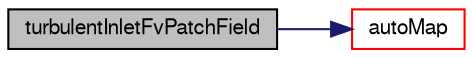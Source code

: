 digraph "turbulentInletFvPatchField"
{
  bgcolor="transparent";
  edge [fontname="FreeSans",fontsize="10",labelfontname="FreeSans",labelfontsize="10"];
  node [fontname="FreeSans",fontsize="10",shape=record];
  rankdir="LR";
  Node17 [label="turbulentInletFvPatchField",height=0.2,width=0.4,color="black", fillcolor="grey75", style="filled", fontcolor="black"];
  Node17 -> Node18 [color="midnightblue",fontsize="10",style="solid",fontname="FreeSans"];
  Node18 [label="autoMap",height=0.2,width=0.4,color="red",URL="$a22298.html#a0ab0c43ce90d756c88dd81e3d0a9eef5",tooltip="Map (and resize as needed) from self given a mapping object. "];
}
